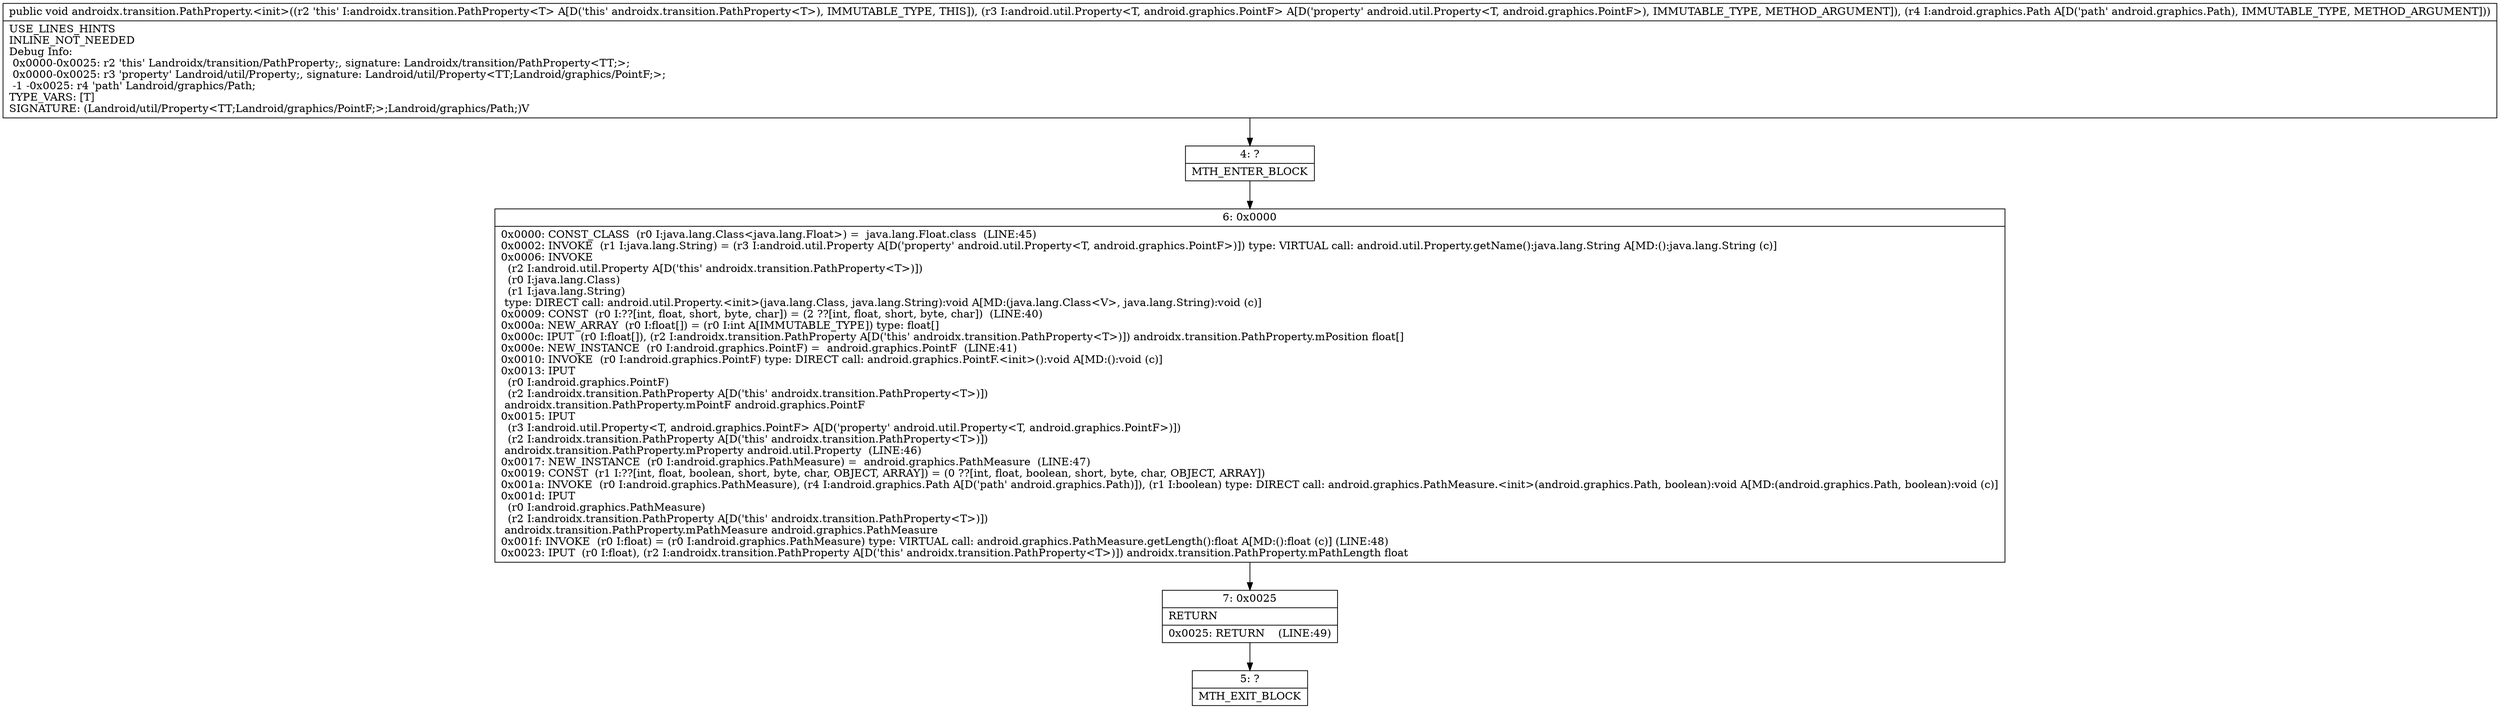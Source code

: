 digraph "CFG forandroidx.transition.PathProperty.\<init\>(Landroid\/util\/Property;Landroid\/graphics\/Path;)V" {
Node_4 [shape=record,label="{4\:\ ?|MTH_ENTER_BLOCK\l}"];
Node_6 [shape=record,label="{6\:\ 0x0000|0x0000: CONST_CLASS  (r0 I:java.lang.Class\<java.lang.Float\>) =  java.lang.Float.class  (LINE:45)\l0x0002: INVOKE  (r1 I:java.lang.String) = (r3 I:android.util.Property A[D('property' android.util.Property\<T, android.graphics.PointF\>)]) type: VIRTUAL call: android.util.Property.getName():java.lang.String A[MD:():java.lang.String (c)]\l0x0006: INVOKE  \l  (r2 I:android.util.Property A[D('this' androidx.transition.PathProperty\<T\>)])\l  (r0 I:java.lang.Class)\l  (r1 I:java.lang.String)\l type: DIRECT call: android.util.Property.\<init\>(java.lang.Class, java.lang.String):void A[MD:(java.lang.Class\<V\>, java.lang.String):void (c)]\l0x0009: CONST  (r0 I:??[int, float, short, byte, char]) = (2 ??[int, float, short, byte, char])  (LINE:40)\l0x000a: NEW_ARRAY  (r0 I:float[]) = (r0 I:int A[IMMUTABLE_TYPE]) type: float[] \l0x000c: IPUT  (r0 I:float[]), (r2 I:androidx.transition.PathProperty A[D('this' androidx.transition.PathProperty\<T\>)]) androidx.transition.PathProperty.mPosition float[] \l0x000e: NEW_INSTANCE  (r0 I:android.graphics.PointF) =  android.graphics.PointF  (LINE:41)\l0x0010: INVOKE  (r0 I:android.graphics.PointF) type: DIRECT call: android.graphics.PointF.\<init\>():void A[MD:():void (c)]\l0x0013: IPUT  \l  (r0 I:android.graphics.PointF)\l  (r2 I:androidx.transition.PathProperty A[D('this' androidx.transition.PathProperty\<T\>)])\l androidx.transition.PathProperty.mPointF android.graphics.PointF \l0x0015: IPUT  \l  (r3 I:android.util.Property\<T, android.graphics.PointF\> A[D('property' android.util.Property\<T, android.graphics.PointF\>)])\l  (r2 I:androidx.transition.PathProperty A[D('this' androidx.transition.PathProperty\<T\>)])\l androidx.transition.PathProperty.mProperty android.util.Property  (LINE:46)\l0x0017: NEW_INSTANCE  (r0 I:android.graphics.PathMeasure) =  android.graphics.PathMeasure  (LINE:47)\l0x0019: CONST  (r1 I:??[int, float, boolean, short, byte, char, OBJECT, ARRAY]) = (0 ??[int, float, boolean, short, byte, char, OBJECT, ARRAY]) \l0x001a: INVOKE  (r0 I:android.graphics.PathMeasure), (r4 I:android.graphics.Path A[D('path' android.graphics.Path)]), (r1 I:boolean) type: DIRECT call: android.graphics.PathMeasure.\<init\>(android.graphics.Path, boolean):void A[MD:(android.graphics.Path, boolean):void (c)]\l0x001d: IPUT  \l  (r0 I:android.graphics.PathMeasure)\l  (r2 I:androidx.transition.PathProperty A[D('this' androidx.transition.PathProperty\<T\>)])\l androidx.transition.PathProperty.mPathMeasure android.graphics.PathMeasure \l0x001f: INVOKE  (r0 I:float) = (r0 I:android.graphics.PathMeasure) type: VIRTUAL call: android.graphics.PathMeasure.getLength():float A[MD:():float (c)] (LINE:48)\l0x0023: IPUT  (r0 I:float), (r2 I:androidx.transition.PathProperty A[D('this' androidx.transition.PathProperty\<T\>)]) androidx.transition.PathProperty.mPathLength float \l}"];
Node_7 [shape=record,label="{7\:\ 0x0025|RETURN\l|0x0025: RETURN    (LINE:49)\l}"];
Node_5 [shape=record,label="{5\:\ ?|MTH_EXIT_BLOCK\l}"];
MethodNode[shape=record,label="{public void androidx.transition.PathProperty.\<init\>((r2 'this' I:androidx.transition.PathProperty\<T\> A[D('this' androidx.transition.PathProperty\<T\>), IMMUTABLE_TYPE, THIS]), (r3 I:android.util.Property\<T, android.graphics.PointF\> A[D('property' android.util.Property\<T, android.graphics.PointF\>), IMMUTABLE_TYPE, METHOD_ARGUMENT]), (r4 I:android.graphics.Path A[D('path' android.graphics.Path), IMMUTABLE_TYPE, METHOD_ARGUMENT]))  | USE_LINES_HINTS\lINLINE_NOT_NEEDED\lDebug Info:\l  0x0000\-0x0025: r2 'this' Landroidx\/transition\/PathProperty;, signature: Landroidx\/transition\/PathProperty\<TT;\>;\l  0x0000\-0x0025: r3 'property' Landroid\/util\/Property;, signature: Landroid\/util\/Property\<TT;Landroid\/graphics\/PointF;\>;\l  \-1 \-0x0025: r4 'path' Landroid\/graphics\/Path;\lTYPE_VARS: [T]\lSIGNATURE: (Landroid\/util\/Property\<TT;Landroid\/graphics\/PointF;\>;Landroid\/graphics\/Path;)V\l}"];
MethodNode -> Node_4;Node_4 -> Node_6;
Node_6 -> Node_7;
Node_7 -> Node_5;
}

